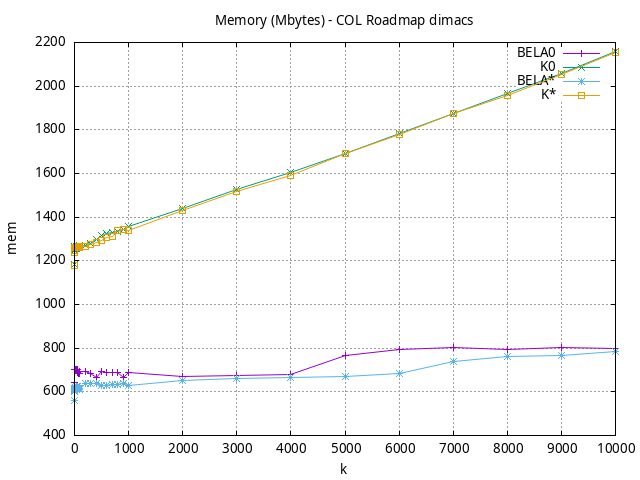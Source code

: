 #!/usr/bin/gnuplot
# -*- coding: utf-8 -*-
#
# results/roadmap/dimacs/COL/USA-road-d.COL.mixed.mem.gnuplot
#
# Started on 01/09/2024 14:42:14
# Author: Carlos Linares López
set grid
set xlabel "k"
set ylabel "mem"

set title "Memory (Mbytes) - COL Roadmap dimacs"

set terminal png enhanced font "Ariel,10"
set output 'USA-road-d.COL.mixed.mem.png'

plot "-" title "BELA0"      with linesp, "-" title "K0"      with linesp, "-" title "BELA*"      with linesp, "-" title "K*"      with linesp

	1 643.56
	2 701.0
	3 701.0
	4 701.0
	5 701.0
	6 701.0
	7 701.0
	8 701.0
	9 701.0
	10 701.0
	20 701.0
	30 701.0
	40 701.0
	50 701.0
	60 688.82
	70 683.52
	80 683.52
	90 683.52
	100 693.9
	200 693.9
	300 683.52
	400 665.92
	500 693.5
	600 690.82
	700 686.62
	800 688.1
	900 666.6
	1000 687.04
	2000 671.07
	3000 675.39
	4000 679.18
	5000 767.3
	6000 794.06
	7000 801.43
	8000 795.43
	9000 803.16
	10000 797.57
end
	1 1183.86
	2 1248.13
	3 1250.14
	4 1264.09
	5 1265.26
	6 1266.92
	7 1266.92
	8 1266.92
	9 1266.92
	10 1254.47
	20 1258.4
	30 1255.04
	40 1264.09
	50 1264.92
	60 1264.92
	70 1265.06
	80 1265.94
	90 1270.92
	100 1265.6
	200 1271.33
	300 1280.36
	400 1296.58
	500 1317.71
	600 1326.84
	700 1330.56
	800 1333.8
	900 1344.84
	1000 1359.37
	2000 1441.28
	3000 1526.36
	4000 1603.65
	5000 1691.1
	6000 1782.57
	7000 1873.73
	8000 1966.54
	9000 2059.24
	10000 2159.85
end
	1 560.45
	2 603.09
	3 608.93
	4 613.08
	5 613.08
	6 614.69
	7 604.49
	8 604.49
	9 604.49
	10 613.48
	20 620.75
	30 626.14
	40 624.97
	50 624.18
	60 616.54
	70 616.14
	80 616.28
	90 616.94
	100 612.76
	200 636.03
	300 635.99
	400 636.73
	500 628.12
	600 628.51
	700 633.14
	800 634.56
	900 637.42
	1000 628.09
	2000 650.77
	3000 659.38
	4000 663.73
	5000 669.69
	6000 684.25
	7000 737.88
	8000 762.9
	9000 767.54
	10000 786.38
end
	1 1180.8
	2 1238.46
	3 1247.06
	4 1260.07
	5 1261.04
	6 1261.04
	7 1261.04
	8 1261.04
	9 1261.04
	10 1260.13
	20 1260.04
	30 1260.04
	40 1260.04
	50 1260.04
	60 1260.04
	70 1260.1
	80 1265.26
	90 1265.26
	100 1260.81
	200 1267.83
	300 1275.19
	400 1285.41
	500 1291.4
	600 1306.28
	700 1312.45
	800 1337.44
	900 1343.04
	1000 1337.01
	2000 1429.18
	3000 1519.35
	4000 1591.21
	5000 1692.74
	6000 1780.62
	7000 1876.94
	8000 1958.17
	9000 2051.21
	10000 2153.39
end
